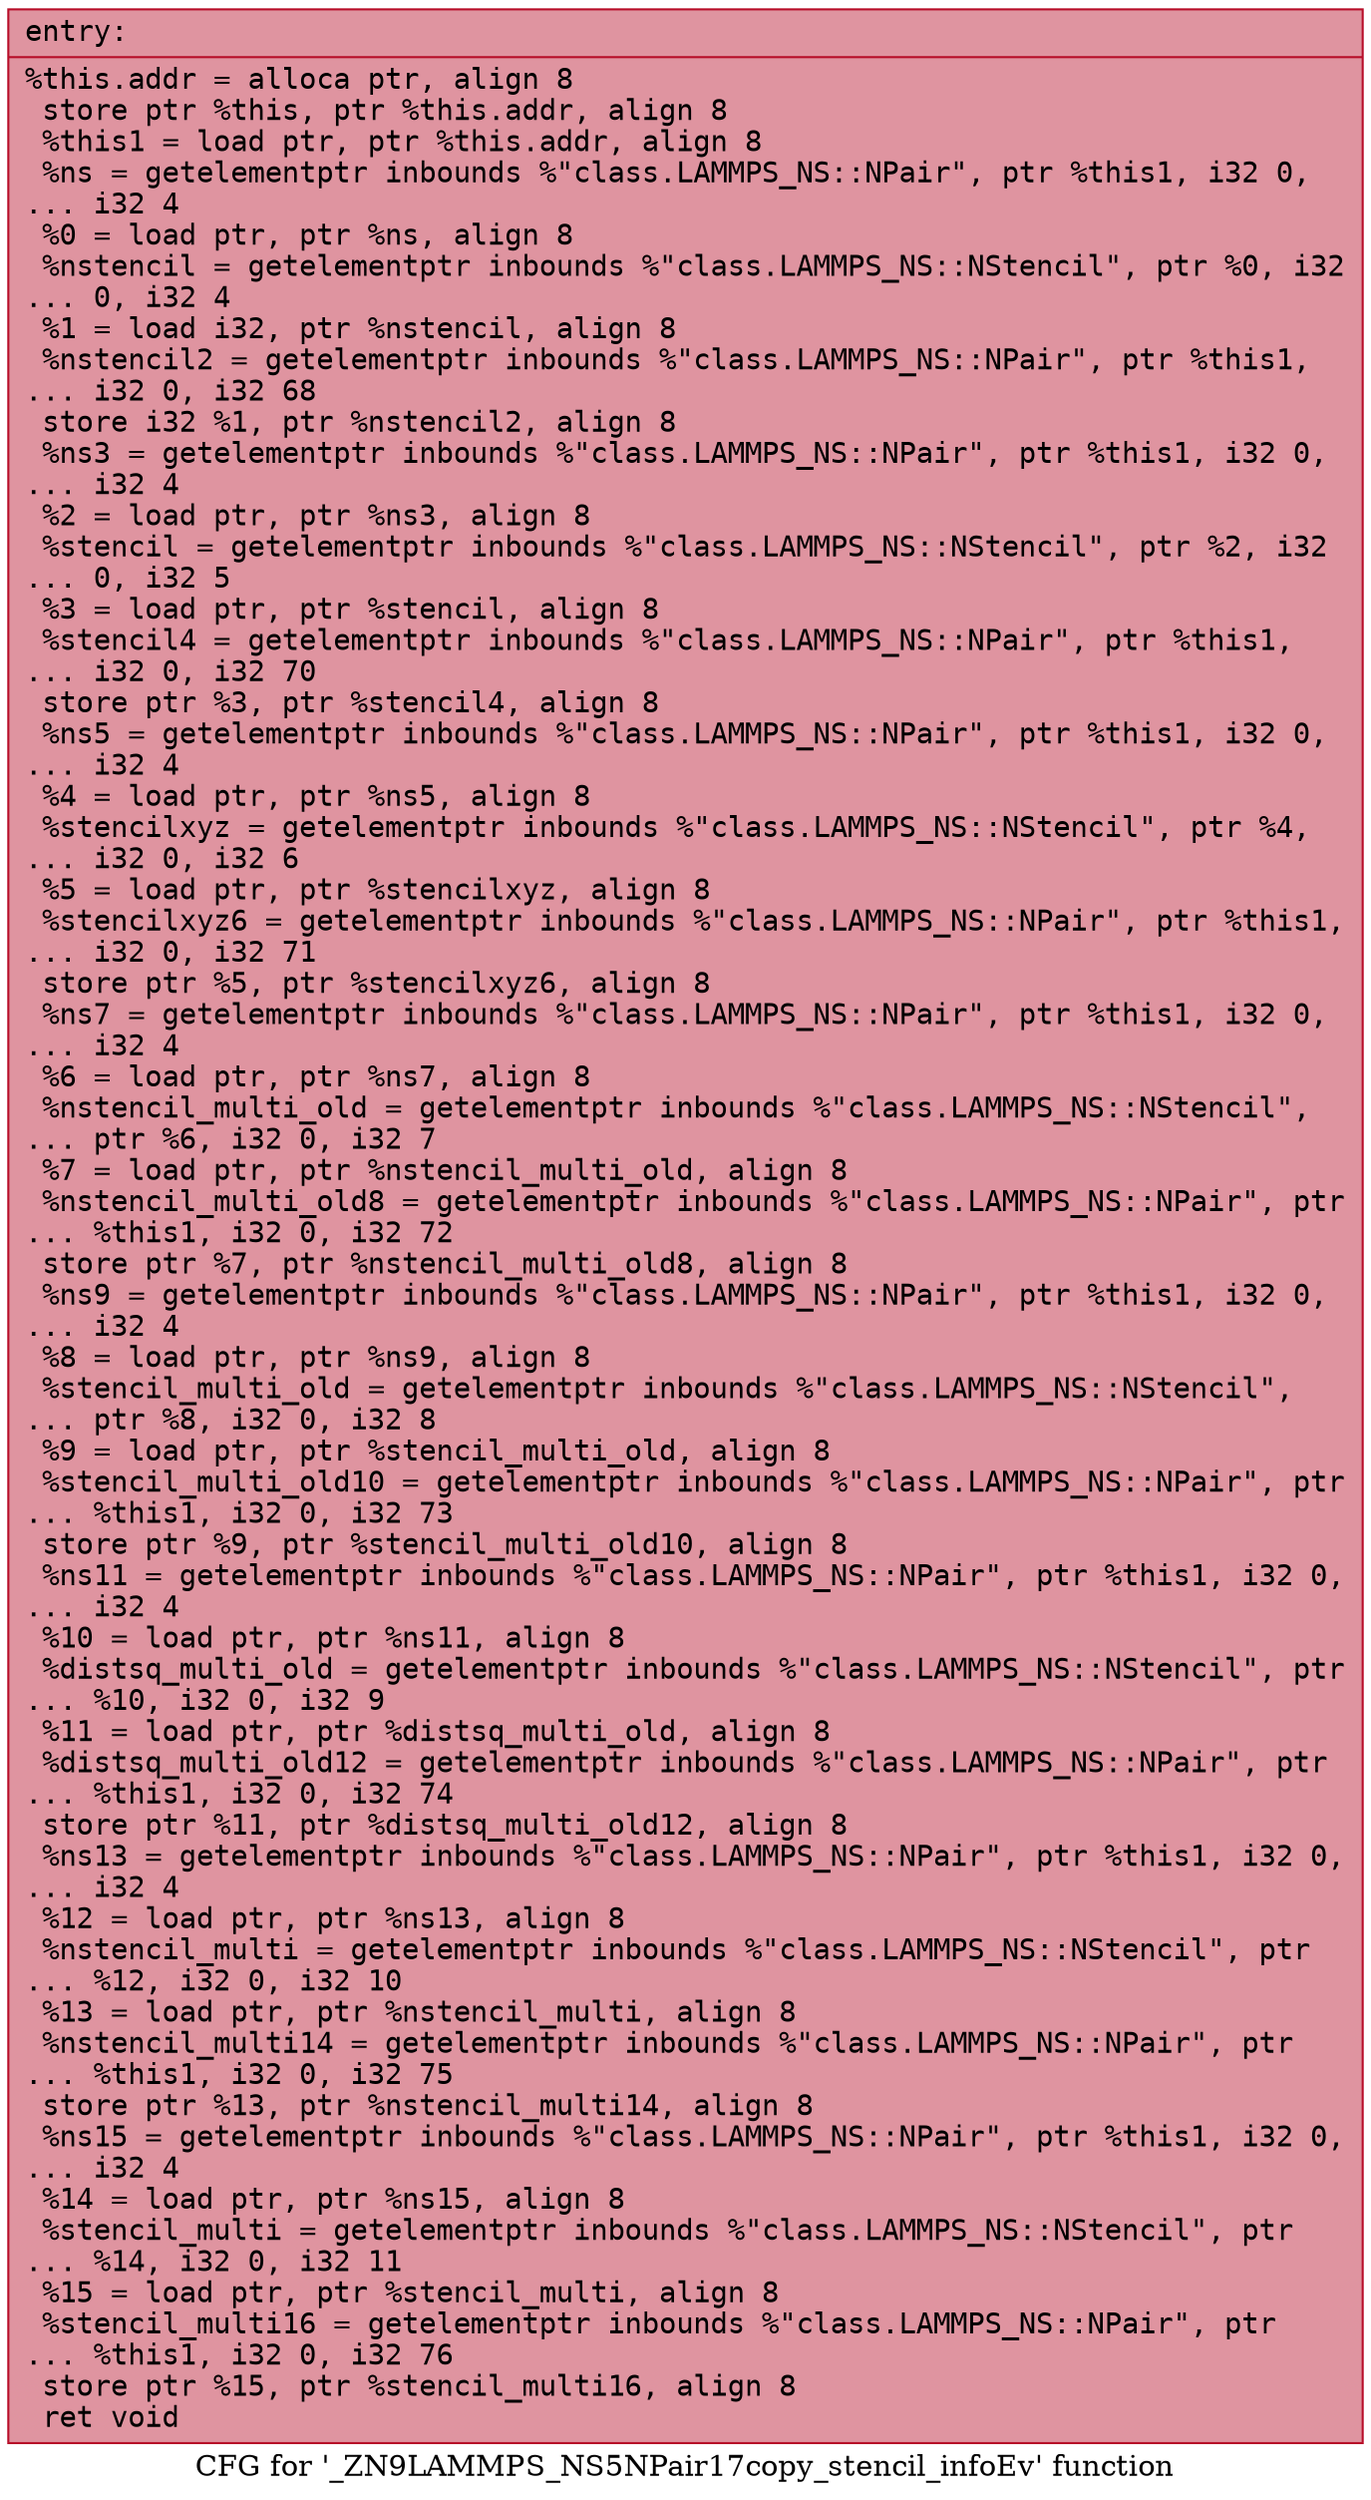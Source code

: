 digraph "CFG for '_ZN9LAMMPS_NS5NPair17copy_stencil_infoEv' function" {
	label="CFG for '_ZN9LAMMPS_NS5NPair17copy_stencil_infoEv' function";

	Node0x5584d486c410 [shape=record,color="#b70d28ff", style=filled, fillcolor="#b70d2870" fontname="Courier",label="{entry:\l|  %this.addr = alloca ptr, align 8\l  store ptr %this, ptr %this.addr, align 8\l  %this1 = load ptr, ptr %this.addr, align 8\l  %ns = getelementptr inbounds %\"class.LAMMPS_NS::NPair\", ptr %this1, i32 0,\l... i32 4\l  %0 = load ptr, ptr %ns, align 8\l  %nstencil = getelementptr inbounds %\"class.LAMMPS_NS::NStencil\", ptr %0, i32\l... 0, i32 4\l  %1 = load i32, ptr %nstencil, align 8\l  %nstencil2 = getelementptr inbounds %\"class.LAMMPS_NS::NPair\", ptr %this1,\l... i32 0, i32 68\l  store i32 %1, ptr %nstencil2, align 8\l  %ns3 = getelementptr inbounds %\"class.LAMMPS_NS::NPair\", ptr %this1, i32 0,\l... i32 4\l  %2 = load ptr, ptr %ns3, align 8\l  %stencil = getelementptr inbounds %\"class.LAMMPS_NS::NStencil\", ptr %2, i32\l... 0, i32 5\l  %3 = load ptr, ptr %stencil, align 8\l  %stencil4 = getelementptr inbounds %\"class.LAMMPS_NS::NPair\", ptr %this1,\l... i32 0, i32 70\l  store ptr %3, ptr %stencil4, align 8\l  %ns5 = getelementptr inbounds %\"class.LAMMPS_NS::NPair\", ptr %this1, i32 0,\l... i32 4\l  %4 = load ptr, ptr %ns5, align 8\l  %stencilxyz = getelementptr inbounds %\"class.LAMMPS_NS::NStencil\", ptr %4,\l... i32 0, i32 6\l  %5 = load ptr, ptr %stencilxyz, align 8\l  %stencilxyz6 = getelementptr inbounds %\"class.LAMMPS_NS::NPair\", ptr %this1,\l... i32 0, i32 71\l  store ptr %5, ptr %stencilxyz6, align 8\l  %ns7 = getelementptr inbounds %\"class.LAMMPS_NS::NPair\", ptr %this1, i32 0,\l... i32 4\l  %6 = load ptr, ptr %ns7, align 8\l  %nstencil_multi_old = getelementptr inbounds %\"class.LAMMPS_NS::NStencil\",\l... ptr %6, i32 0, i32 7\l  %7 = load ptr, ptr %nstencil_multi_old, align 8\l  %nstencil_multi_old8 = getelementptr inbounds %\"class.LAMMPS_NS::NPair\", ptr\l... %this1, i32 0, i32 72\l  store ptr %7, ptr %nstencil_multi_old8, align 8\l  %ns9 = getelementptr inbounds %\"class.LAMMPS_NS::NPair\", ptr %this1, i32 0,\l... i32 4\l  %8 = load ptr, ptr %ns9, align 8\l  %stencil_multi_old = getelementptr inbounds %\"class.LAMMPS_NS::NStencil\",\l... ptr %8, i32 0, i32 8\l  %9 = load ptr, ptr %stencil_multi_old, align 8\l  %stencil_multi_old10 = getelementptr inbounds %\"class.LAMMPS_NS::NPair\", ptr\l... %this1, i32 0, i32 73\l  store ptr %9, ptr %stencil_multi_old10, align 8\l  %ns11 = getelementptr inbounds %\"class.LAMMPS_NS::NPair\", ptr %this1, i32 0,\l... i32 4\l  %10 = load ptr, ptr %ns11, align 8\l  %distsq_multi_old = getelementptr inbounds %\"class.LAMMPS_NS::NStencil\", ptr\l... %10, i32 0, i32 9\l  %11 = load ptr, ptr %distsq_multi_old, align 8\l  %distsq_multi_old12 = getelementptr inbounds %\"class.LAMMPS_NS::NPair\", ptr\l... %this1, i32 0, i32 74\l  store ptr %11, ptr %distsq_multi_old12, align 8\l  %ns13 = getelementptr inbounds %\"class.LAMMPS_NS::NPair\", ptr %this1, i32 0,\l... i32 4\l  %12 = load ptr, ptr %ns13, align 8\l  %nstencil_multi = getelementptr inbounds %\"class.LAMMPS_NS::NStencil\", ptr\l... %12, i32 0, i32 10\l  %13 = load ptr, ptr %nstencil_multi, align 8\l  %nstencil_multi14 = getelementptr inbounds %\"class.LAMMPS_NS::NPair\", ptr\l... %this1, i32 0, i32 75\l  store ptr %13, ptr %nstencil_multi14, align 8\l  %ns15 = getelementptr inbounds %\"class.LAMMPS_NS::NPair\", ptr %this1, i32 0,\l... i32 4\l  %14 = load ptr, ptr %ns15, align 8\l  %stencil_multi = getelementptr inbounds %\"class.LAMMPS_NS::NStencil\", ptr\l... %14, i32 0, i32 11\l  %15 = load ptr, ptr %stencil_multi, align 8\l  %stencil_multi16 = getelementptr inbounds %\"class.LAMMPS_NS::NPair\", ptr\l... %this1, i32 0, i32 76\l  store ptr %15, ptr %stencil_multi16, align 8\l  ret void\l}"];
}
